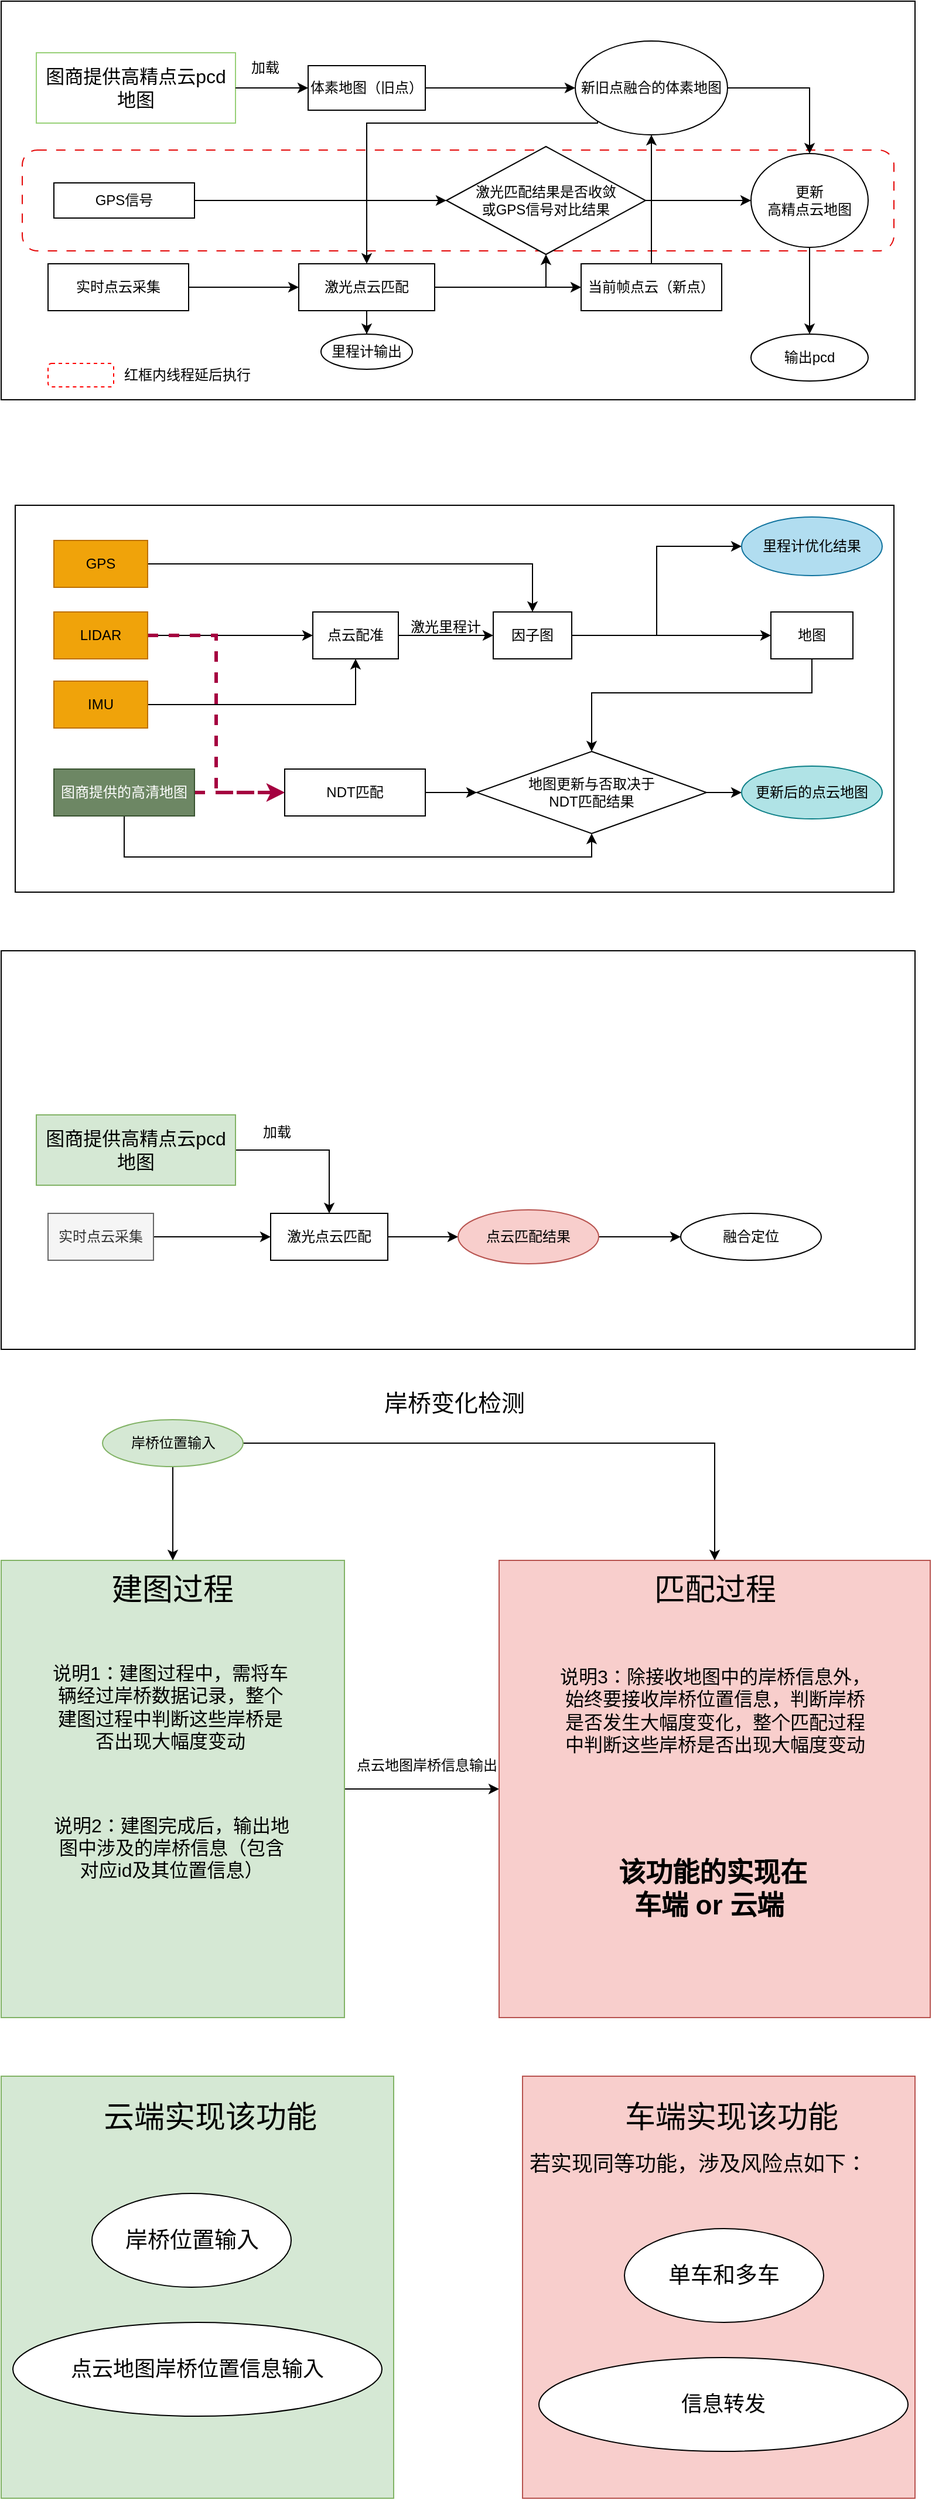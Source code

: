 <mxfile version="24.4.6" type="github">
  <diagram name="第 1 页" id="jgk6TLI41gFWQYQwitnz">
    <mxGraphModel dx="673" dy="803" grid="1" gridSize="10" guides="1" tooltips="1" connect="1" arrows="1" fold="1" page="1" pageScale="1" pageWidth="827" pageHeight="1169" math="0" shadow="0">
      <root>
        <mxCell id="0" />
        <mxCell id="1" parent="0" />
        <mxCell id="wMJG4W6XiPVDL9AXUNTD-142" value="" style="rounded=0;whiteSpace=wrap;html=1;" parent="1" vertex="1">
          <mxGeometry x="847" y="440" width="750" height="330" as="geometry" />
        </mxCell>
        <mxCell id="wMJG4W6XiPVDL9AXUNTD-46" value="" style="rounded=0;whiteSpace=wrap;html=1;" parent="1" vertex="1">
          <mxGeometry x="835" y="10" width="780" height="340" as="geometry" />
        </mxCell>
        <mxCell id="wMJG4W6XiPVDL9AXUNTD-97" value="" style="rounded=1;whiteSpace=wrap;html=1;dashed=1;dashPattern=8 8;strokeColor=#e40707;" parent="1" vertex="1">
          <mxGeometry x="853" y="137" width="744" height="86" as="geometry" />
        </mxCell>
        <mxCell id="wMJG4W6XiPVDL9AXUNTD-47" value="&lt;font style=&quot;font-size: 16px;&quot;&gt;图商提供高精点云pcd地图&lt;/font&gt;" style="rounded=0;whiteSpace=wrap;html=1;strokeColor=#97D077;" parent="1" vertex="1">
          <mxGeometry x="865" y="54" width="170" height="60" as="geometry" />
        </mxCell>
        <mxCell id="wMJG4W6XiPVDL9AXUNTD-54" style="edgeStyle=orthogonalEdgeStyle;rounded=0;orthogonalLoop=1;jettySize=auto;html=1;exitX=1;exitY=0.5;exitDx=0;exitDy=0;entryX=0;entryY=0.5;entryDx=0;entryDy=0;" parent="1" source="wMJG4W6XiPVDL9AXUNTD-49" target="wMJG4W6XiPVDL9AXUNTD-51" edge="1">
          <mxGeometry relative="1" as="geometry" />
        </mxCell>
        <mxCell id="wMJG4W6XiPVDL9AXUNTD-49" value="实时点云采集" style="rounded=0;whiteSpace=wrap;html=1;" parent="1" vertex="1">
          <mxGeometry x="875" y="234" width="120" height="40" as="geometry" />
        </mxCell>
        <mxCell id="wMJG4W6XiPVDL9AXUNTD-50" value="当前帧点云（新点）" style="rounded=0;whiteSpace=wrap;html=1;" parent="1" vertex="1">
          <mxGeometry x="1330" y="234" width="120" height="40" as="geometry" />
        </mxCell>
        <mxCell id="wMJG4W6XiPVDL9AXUNTD-57" style="edgeStyle=orthogonalEdgeStyle;rounded=0;orthogonalLoop=1;jettySize=auto;html=1;exitX=1;exitY=0.5;exitDx=0;exitDy=0;entryX=0;entryY=0.5;entryDx=0;entryDy=0;" parent="1" source="wMJG4W6XiPVDL9AXUNTD-51" target="wMJG4W6XiPVDL9AXUNTD-50" edge="1">
          <mxGeometry relative="1" as="geometry" />
        </mxCell>
        <mxCell id="wMJG4W6XiPVDL9AXUNTD-83" style="edgeStyle=orthogonalEdgeStyle;rounded=0;orthogonalLoop=1;jettySize=auto;html=1;entryX=0.5;entryY=1;entryDx=0;entryDy=0;" parent="1" source="wMJG4W6XiPVDL9AXUNTD-51" target="wMJG4W6XiPVDL9AXUNTD-69" edge="1">
          <mxGeometry relative="1" as="geometry">
            <mxPoint x="1285" y="224" as="targetPoint" />
          </mxGeometry>
        </mxCell>
        <mxCell id="wMJG4W6XiPVDL9AXUNTD-104" value="" style="edgeStyle=orthogonalEdgeStyle;rounded=0;orthogonalLoop=1;jettySize=auto;html=1;" parent="1" source="wMJG4W6XiPVDL9AXUNTD-51" target="wMJG4W6XiPVDL9AXUNTD-103" edge="1">
          <mxGeometry relative="1" as="geometry" />
        </mxCell>
        <mxCell id="wMJG4W6XiPVDL9AXUNTD-51" value="激光点云匹配" style="rounded=0;whiteSpace=wrap;html=1;" parent="1" vertex="1">
          <mxGeometry x="1089" y="234" width="116" height="40" as="geometry" />
        </mxCell>
        <mxCell id="wMJG4W6XiPVDL9AXUNTD-60" value="" style="endArrow=classic;html=1;rounded=0;exitX=1;exitY=0.5;exitDx=0;exitDy=0;" parent="1" source="wMJG4W6XiPVDL9AXUNTD-47" target="wMJG4W6XiPVDL9AXUNTD-61" edge="1">
          <mxGeometry width="50" height="50" relative="1" as="geometry">
            <mxPoint x="1110" y="14" as="sourcePoint" />
            <mxPoint x="1150" y="-56" as="targetPoint" />
          </mxGeometry>
        </mxCell>
        <mxCell id="wMJG4W6XiPVDL9AXUNTD-76" value="" style="edgeStyle=orthogonalEdgeStyle;rounded=0;orthogonalLoop=1;jettySize=auto;html=1;exitX=0;exitY=1;exitDx=0;exitDy=0;" parent="1" source="wMJG4W6XiPVDL9AXUNTD-78" target="wMJG4W6XiPVDL9AXUNTD-51" edge="1">
          <mxGeometry relative="1" as="geometry">
            <Array as="points">
              <mxPoint x="1344" y="114" />
              <mxPoint x="1147" y="114" />
            </Array>
          </mxGeometry>
        </mxCell>
        <mxCell id="wMJG4W6XiPVDL9AXUNTD-61" value="体素地图（旧点）" style="rounded=0;whiteSpace=wrap;html=1;" parent="1" vertex="1">
          <mxGeometry x="1097" y="65" width="100" height="38" as="geometry" />
        </mxCell>
        <mxCell id="wMJG4W6XiPVDL9AXUNTD-66" value="加载" style="text;html=1;align=center;verticalAlign=middle;resizable=0;points=[];autosize=1;strokeColor=none;fillColor=none;" parent="1" vertex="1">
          <mxGeometry x="1035" y="52" width="50" height="30" as="geometry" />
        </mxCell>
        <mxCell id="wMJG4W6XiPVDL9AXUNTD-72" style="edgeStyle=orthogonalEdgeStyle;rounded=0;orthogonalLoop=1;jettySize=auto;html=1;exitX=1;exitY=0.5;exitDx=0;exitDy=0;entryX=0;entryY=0.5;entryDx=0;entryDy=0;" parent="1" source="wMJG4W6XiPVDL9AXUNTD-67" target="wMJG4W6XiPVDL9AXUNTD-69" edge="1">
          <mxGeometry relative="1" as="geometry" />
        </mxCell>
        <mxCell id="wMJG4W6XiPVDL9AXUNTD-67" value="GPS信号" style="rounded=0;whiteSpace=wrap;html=1;" parent="1" vertex="1">
          <mxGeometry x="880" y="165" width="120" height="30" as="geometry" />
        </mxCell>
        <mxCell id="wMJG4W6XiPVDL9AXUNTD-68" value="" style="endArrow=classic;html=1;rounded=0;exitX=0.5;exitY=0;exitDx=0;exitDy=0;entryX=0.5;entryY=1;entryDx=0;entryDy=0;" parent="1" source="wMJG4W6XiPVDL9AXUNTD-50" target="wMJG4W6XiPVDL9AXUNTD-78" edge="1">
          <mxGeometry width="50" height="50" relative="1" as="geometry">
            <mxPoint x="1095" y="184" as="sourcePoint" />
            <mxPoint x="1345" y="184" as="targetPoint" />
          </mxGeometry>
        </mxCell>
        <mxCell id="wMJG4W6XiPVDL9AXUNTD-87" style="edgeStyle=orthogonalEdgeStyle;rounded=0;orthogonalLoop=1;jettySize=auto;html=1;" parent="1" source="wMJG4W6XiPVDL9AXUNTD-69" target="wMJG4W6XiPVDL9AXUNTD-88" edge="1">
          <mxGeometry relative="1" as="geometry">
            <mxPoint x="1475" y="180" as="targetPoint" />
          </mxGeometry>
        </mxCell>
        <mxCell id="wMJG4W6XiPVDL9AXUNTD-69" value="激光匹配结果是否收敛&lt;br&gt;或GPS信号对比结果" style="rhombus;whiteSpace=wrap;html=1;" parent="1" vertex="1">
          <mxGeometry x="1215" y="134" width="170" height="92" as="geometry" />
        </mxCell>
        <mxCell id="wMJG4W6XiPVDL9AXUNTD-79" value="" style="endArrow=classic;html=1;rounded=0;entryX=0;entryY=0.5;entryDx=0;entryDy=0;exitX=1;exitY=0.5;exitDx=0;exitDy=0;" parent="1" source="wMJG4W6XiPVDL9AXUNTD-61" target="wMJG4W6XiPVDL9AXUNTD-78" edge="1">
          <mxGeometry width="50" height="50" relative="1" as="geometry">
            <mxPoint x="1199" y="84" as="sourcePoint" />
            <mxPoint x="1405" y="84" as="targetPoint" />
          </mxGeometry>
        </mxCell>
        <mxCell id="wMJG4W6XiPVDL9AXUNTD-90" style="edgeStyle=orthogonalEdgeStyle;rounded=0;orthogonalLoop=1;jettySize=auto;html=1;entryX=0.5;entryY=0;entryDx=0;entryDy=0;" parent="1" source="wMJG4W6XiPVDL9AXUNTD-78" target="wMJG4W6XiPVDL9AXUNTD-88" edge="1">
          <mxGeometry relative="1" as="geometry" />
        </mxCell>
        <mxCell id="wMJG4W6XiPVDL9AXUNTD-78" value="新旧点融合的体素地图" style="ellipse;whiteSpace=wrap;html=1;" parent="1" vertex="1">
          <mxGeometry x="1325" y="44" width="130" height="80" as="geometry" />
        </mxCell>
        <mxCell id="wMJG4W6XiPVDL9AXUNTD-92" value="" style="edgeStyle=orthogonalEdgeStyle;rounded=0;orthogonalLoop=1;jettySize=auto;html=1;" parent="1" source="wMJG4W6XiPVDL9AXUNTD-88" target="wMJG4W6XiPVDL9AXUNTD-91" edge="1">
          <mxGeometry relative="1" as="geometry" />
        </mxCell>
        <mxCell id="wMJG4W6XiPVDL9AXUNTD-88" value="更新&lt;br&gt;高精点云地图" style="ellipse;whiteSpace=wrap;html=1;" parent="1" vertex="1">
          <mxGeometry x="1475" y="140" width="100" height="80" as="geometry" />
        </mxCell>
        <mxCell id="wMJG4W6XiPVDL9AXUNTD-91" value="输出pcd" style="ellipse;whiteSpace=wrap;html=1;" parent="1" vertex="1">
          <mxGeometry x="1475" y="294" width="100" height="40" as="geometry" />
        </mxCell>
        <mxCell id="wMJG4W6XiPVDL9AXUNTD-98" value="" style="rounded=1;whiteSpace=wrap;html=1;dashed=1;strokeColor=#FF0000;" parent="1" vertex="1">
          <mxGeometry x="875" y="319" width="56" height="20" as="geometry" />
        </mxCell>
        <mxCell id="wMJG4W6XiPVDL9AXUNTD-99" value="红框内线程延后执行" style="text;html=1;strokeColor=none;fillColor=none;align=center;verticalAlign=middle;whiteSpace=wrap;rounded=0;" parent="1" vertex="1">
          <mxGeometry x="935" y="314" width="118" height="30" as="geometry" />
        </mxCell>
        <mxCell id="wMJG4W6XiPVDL9AXUNTD-103" value="里程计输出" style="ellipse;whiteSpace=wrap;html=1;" parent="1" vertex="1">
          <mxGeometry x="1108" y="294" width="78" height="30" as="geometry" />
        </mxCell>
        <mxCell id="wMJG4W6XiPVDL9AXUNTD-113" style="edgeStyle=orthogonalEdgeStyle;rounded=0;orthogonalLoop=1;jettySize=auto;html=1;" parent="1" source="wMJG4W6XiPVDL9AXUNTD-105" target="wMJG4W6XiPVDL9AXUNTD-111" edge="1">
          <mxGeometry relative="1" as="geometry" />
        </mxCell>
        <mxCell id="wMJG4W6XiPVDL9AXUNTD-105" value="GPS" style="rounded=0;whiteSpace=wrap;html=1;fillColor=#f0a30a;fontColor=#000000;strokeColor=#BD7000;" parent="1" vertex="1">
          <mxGeometry x="880" y="470" width="80" height="40" as="geometry" />
        </mxCell>
        <mxCell id="wMJG4W6XiPVDL9AXUNTD-109" style="edgeStyle=orthogonalEdgeStyle;rounded=0;orthogonalLoop=1;jettySize=auto;html=1;exitX=1;exitY=0.5;exitDx=0;exitDy=0;entryX=0;entryY=0.5;entryDx=0;entryDy=0;" parent="1" source="wMJG4W6XiPVDL9AXUNTD-106" target="wMJG4W6XiPVDL9AXUNTD-108" edge="1">
          <mxGeometry relative="1" as="geometry" />
        </mxCell>
        <mxCell id="wMJG4W6XiPVDL9AXUNTD-146" style="edgeStyle=orthogonalEdgeStyle;rounded=0;orthogonalLoop=1;jettySize=auto;html=1;entryX=0;entryY=0.5;entryDx=0;entryDy=0;strokeColor=#A50040;fillColor=#d80073;dashed=1;strokeWidth=3;" parent="1" source="wMJG4W6XiPVDL9AXUNTD-106" target="wMJG4W6XiPVDL9AXUNTD-117" edge="1">
          <mxGeometry relative="1" as="geometry" />
        </mxCell>
        <mxCell id="wMJG4W6XiPVDL9AXUNTD-106" value="LIDAR" style="rounded=0;whiteSpace=wrap;html=1;fillColor=#f0a30a;fontColor=#000000;strokeColor=#BD7000;" parent="1" vertex="1">
          <mxGeometry x="880" y="531" width="80" height="40" as="geometry" />
        </mxCell>
        <mxCell id="wMJG4W6XiPVDL9AXUNTD-112" style="edgeStyle=orthogonalEdgeStyle;rounded=0;orthogonalLoop=1;jettySize=auto;html=1;" parent="1" source="wMJG4W6XiPVDL9AXUNTD-107" target="wMJG4W6XiPVDL9AXUNTD-108" edge="1">
          <mxGeometry relative="1" as="geometry" />
        </mxCell>
        <mxCell id="wMJG4W6XiPVDL9AXUNTD-107" value="IMU" style="rounded=0;whiteSpace=wrap;html=1;fillColor=#f0a30a;fontColor=#000000;strokeColor=#BD7000;" parent="1" vertex="1">
          <mxGeometry x="880" y="590" width="80" height="40" as="geometry" />
        </mxCell>
        <mxCell id="wMJG4W6XiPVDL9AXUNTD-114" style="edgeStyle=orthogonalEdgeStyle;rounded=0;orthogonalLoop=1;jettySize=auto;html=1;exitX=1;exitY=0.5;exitDx=0;exitDy=0;entryX=0;entryY=0.5;entryDx=0;entryDy=0;" parent="1" source="wMJG4W6XiPVDL9AXUNTD-108" target="wMJG4W6XiPVDL9AXUNTD-111" edge="1">
          <mxGeometry relative="1" as="geometry" />
        </mxCell>
        <mxCell id="wMJG4W6XiPVDL9AXUNTD-108" value="点云配准" style="whiteSpace=wrap;html=1;movable=1;resizable=1;rotatable=1;deletable=1;editable=1;locked=0;connectable=1;" parent="1" vertex="1">
          <mxGeometry x="1101" y="531" width="73" height="40" as="geometry" />
        </mxCell>
        <mxCell id="wMJG4W6XiPVDL9AXUNTD-120" value="" style="edgeStyle=orthogonalEdgeStyle;rounded=0;orthogonalLoop=1;jettySize=auto;html=1;" parent="1" source="wMJG4W6XiPVDL9AXUNTD-111" target="wMJG4W6XiPVDL9AXUNTD-119" edge="1">
          <mxGeometry relative="1" as="geometry" />
        </mxCell>
        <mxCell id="wMJG4W6XiPVDL9AXUNTD-141" style="edgeStyle=orthogonalEdgeStyle;rounded=0;orthogonalLoop=1;jettySize=auto;html=1;entryX=0;entryY=0.5;entryDx=0;entryDy=0;" parent="1" source="wMJG4W6XiPVDL9AXUNTD-111" target="wMJG4W6XiPVDL9AXUNTD-143" edge="1">
          <mxGeometry relative="1" as="geometry">
            <mxPoint x="1492" y="490" as="targetPoint" />
          </mxGeometry>
        </mxCell>
        <mxCell id="wMJG4W6XiPVDL9AXUNTD-111" value="因子图" style="rounded=0;whiteSpace=wrap;html=1;" parent="1" vertex="1">
          <mxGeometry x="1255" y="531" width="67" height="40" as="geometry" />
        </mxCell>
        <mxCell id="wMJG4W6XiPVDL9AXUNTD-115" value="激光里程计" style="text;html=1;align=center;verticalAlign=middle;resizable=0;points=[];autosize=1;strokeColor=none;fillColor=none;" parent="1" vertex="1">
          <mxGeometry x="1174" y="529" width="80" height="30" as="geometry" />
        </mxCell>
        <mxCell id="wMJG4W6XiPVDL9AXUNTD-129" value="" style="edgeStyle=orthogonalEdgeStyle;rounded=0;orthogonalLoop=1;jettySize=auto;html=1;strokeColor=#A50040;fillColor=#d80073;dashed=1;strokeWidth=3;" parent="1" source="wMJG4W6XiPVDL9AXUNTD-116" target="wMJG4W6XiPVDL9AXUNTD-117" edge="1">
          <mxGeometry relative="1" as="geometry" />
        </mxCell>
        <mxCell id="wMJG4W6XiPVDL9AXUNTD-139" style="edgeStyle=orthogonalEdgeStyle;rounded=0;orthogonalLoop=1;jettySize=auto;html=1;entryX=0.5;entryY=1;entryDx=0;entryDy=0;" parent="1" source="wMJG4W6XiPVDL9AXUNTD-116" target="wMJG4W6XiPVDL9AXUNTD-131" edge="1">
          <mxGeometry relative="1" as="geometry">
            <Array as="points">
              <mxPoint x="940" y="740" />
              <mxPoint x="1339" y="740" />
            </Array>
          </mxGeometry>
        </mxCell>
        <mxCell id="wMJG4W6XiPVDL9AXUNTD-116" value="图商提供的高清地图" style="rounded=0;whiteSpace=wrap;html=1;fillColor=#6d8764;fontColor=#ffffff;strokeColor=#3A5431;" parent="1" vertex="1">
          <mxGeometry x="880" y="665" width="120" height="40" as="geometry" />
        </mxCell>
        <mxCell id="wMJG4W6XiPVDL9AXUNTD-133" style="edgeStyle=orthogonalEdgeStyle;rounded=0;orthogonalLoop=1;jettySize=auto;html=1;entryX=0;entryY=0.5;entryDx=0;entryDy=0;" parent="1" source="wMJG4W6XiPVDL9AXUNTD-117" target="wMJG4W6XiPVDL9AXUNTD-131" edge="1">
          <mxGeometry relative="1" as="geometry" />
        </mxCell>
        <mxCell id="wMJG4W6XiPVDL9AXUNTD-117" value="NDT匹配" style="rounded=0;whiteSpace=wrap;html=1;" parent="1" vertex="1">
          <mxGeometry x="1077" y="665" width="120" height="40" as="geometry" />
        </mxCell>
        <mxCell id="wMJG4W6XiPVDL9AXUNTD-137" style="edgeStyle=orthogonalEdgeStyle;rounded=0;orthogonalLoop=1;jettySize=auto;html=1;entryX=0.5;entryY=0;entryDx=0;entryDy=0;" parent="1" source="wMJG4W6XiPVDL9AXUNTD-119" target="wMJG4W6XiPVDL9AXUNTD-131" edge="1">
          <mxGeometry relative="1" as="geometry">
            <Array as="points">
              <mxPoint x="1527" y="600" />
              <mxPoint x="1339" y="600" />
            </Array>
          </mxGeometry>
        </mxCell>
        <mxCell id="wMJG4W6XiPVDL9AXUNTD-119" value="地图" style="rounded=0;whiteSpace=wrap;html=1;" parent="1" vertex="1">
          <mxGeometry x="1492" y="531" width="70" height="40" as="geometry" />
        </mxCell>
        <mxCell id="wMJG4W6XiPVDL9AXUNTD-145" value="" style="edgeStyle=orthogonalEdgeStyle;rounded=0;orthogonalLoop=1;jettySize=auto;html=1;" parent="1" source="wMJG4W6XiPVDL9AXUNTD-131" target="wMJG4W6XiPVDL9AXUNTD-144" edge="1">
          <mxGeometry relative="1" as="geometry" />
        </mxCell>
        <mxCell id="wMJG4W6XiPVDL9AXUNTD-131" value="地图更新与否取决于&lt;br&gt;NDT匹配结果" style="rhombus;whiteSpace=wrap;html=1;" parent="1" vertex="1">
          <mxGeometry x="1241" y="650" width="196" height="70" as="geometry" />
        </mxCell>
        <mxCell id="wMJG4W6XiPVDL9AXUNTD-143" value="里程计优化结果" style="ellipse;whiteSpace=wrap;html=1;fillColor=#b1ddf0;strokeColor=#10739e;" parent="1" vertex="1">
          <mxGeometry x="1467" y="450" width="120" height="50" as="geometry" />
        </mxCell>
        <mxCell id="wMJG4W6XiPVDL9AXUNTD-144" value="更新后的点云地图" style="ellipse;whiteSpace=wrap;html=1;fillColor=#b0e3e6;strokeColor=#0e8088;" parent="1" vertex="1">
          <mxGeometry x="1467" y="662.5" width="120" height="45" as="geometry" />
        </mxCell>
        <mxCell id="LvPCP1mISs3mfpXkRBbp-1" value="" style="rounded=0;whiteSpace=wrap;html=1;" parent="1" vertex="1">
          <mxGeometry x="835" y="820" width="780" height="340" as="geometry" />
        </mxCell>
        <mxCell id="LvPCP1mISs3mfpXkRBbp-33" style="edgeStyle=orthogonalEdgeStyle;rounded=0;orthogonalLoop=1;jettySize=auto;html=1;exitX=1;exitY=0.5;exitDx=0;exitDy=0;entryX=0.5;entryY=0;entryDx=0;entryDy=0;" parent="1" source="LvPCP1mISs3mfpXkRBbp-3" target="LvPCP1mISs3mfpXkRBbp-10" edge="1">
          <mxGeometry relative="1" as="geometry" />
        </mxCell>
        <mxCell id="LvPCP1mISs3mfpXkRBbp-3" value="&lt;font style=&quot;font-size: 16px;&quot;&gt;图商提供高精点云pcd地图&lt;/font&gt;" style="rounded=0;whiteSpace=wrap;html=1;strokeColor=#82b366;fillColor=#d5e8d4;" parent="1" vertex="1">
          <mxGeometry x="865" y="960" width="170" height="60" as="geometry" />
        </mxCell>
        <mxCell id="LvPCP1mISs3mfpXkRBbp-4" style="edgeStyle=orthogonalEdgeStyle;rounded=0;orthogonalLoop=1;jettySize=auto;html=1;exitX=1;exitY=0.5;exitDx=0;exitDy=0;entryX=0;entryY=0.5;entryDx=0;entryDy=0;" parent="1" source="LvPCP1mISs3mfpXkRBbp-5" target="LvPCP1mISs3mfpXkRBbp-10" edge="1">
          <mxGeometry relative="1" as="geometry" />
        </mxCell>
        <mxCell id="LvPCP1mISs3mfpXkRBbp-5" value="实时点云采集" style="rounded=0;whiteSpace=wrap;html=1;fillColor=#f5f5f5;fontColor=#333333;strokeColor=#666666;" parent="1" vertex="1">
          <mxGeometry x="875" y="1044" width="90" height="40" as="geometry" />
        </mxCell>
        <mxCell id="LvPCP1mISs3mfpXkRBbp-31" value="" style="edgeStyle=orthogonalEdgeStyle;rounded=0;orthogonalLoop=1;jettySize=auto;html=1;" parent="1" source="LvPCP1mISs3mfpXkRBbp-10" target="LvPCP1mISs3mfpXkRBbp-30" edge="1">
          <mxGeometry relative="1" as="geometry" />
        </mxCell>
        <mxCell id="LvPCP1mISs3mfpXkRBbp-10" value="激光点云匹配" style="rounded=0;whiteSpace=wrap;html=1;" parent="1" vertex="1">
          <mxGeometry x="1065" y="1044" width="100" height="40" as="geometry" />
        </mxCell>
        <mxCell id="LvPCP1mISs3mfpXkRBbp-14" value="加载" style="text;html=1;align=center;verticalAlign=middle;resizable=0;points=[];autosize=1;strokeColor=none;fillColor=none;" parent="1" vertex="1">
          <mxGeometry x="1045" y="960" width="50" height="30" as="geometry" />
        </mxCell>
        <mxCell id="LvPCP1mISs3mfpXkRBbp-34" value="" style="edgeStyle=orthogonalEdgeStyle;rounded=0;orthogonalLoop=1;jettySize=auto;html=1;" parent="1" source="LvPCP1mISs3mfpXkRBbp-30" target="LvPCP1mISs3mfpXkRBbp-32" edge="1">
          <mxGeometry relative="1" as="geometry" />
        </mxCell>
        <mxCell id="LvPCP1mISs3mfpXkRBbp-30" value="点云匹配结果" style="ellipse;whiteSpace=wrap;html=1;fillColor=#f8cecc;strokeColor=#b85450;" parent="1" vertex="1">
          <mxGeometry x="1225" y="1041" width="120" height="46" as="geometry" />
        </mxCell>
        <mxCell id="LvPCP1mISs3mfpXkRBbp-32" value="融合定位" style="ellipse;whiteSpace=wrap;html=1;" parent="1" vertex="1">
          <mxGeometry x="1415" y="1044" width="120" height="40" as="geometry" />
        </mxCell>
        <mxCell id="V4BnP03uMcus3ixBciyZ-2" value="岸桥变化检测" style="text;html=1;align=center;verticalAlign=middle;whiteSpace=wrap;rounded=0;fontSize=20;" vertex="1" parent="1">
          <mxGeometry x="1152" y="1190" width="140" height="30" as="geometry" />
        </mxCell>
        <mxCell id="V4BnP03uMcus3ixBciyZ-14" style="edgeStyle=orthogonalEdgeStyle;rounded=0;orthogonalLoop=1;jettySize=auto;html=1;exitX=1;exitY=0.5;exitDx=0;exitDy=0;entryX=0;entryY=0.5;entryDx=0;entryDy=0;" edge="1" parent="1" source="V4BnP03uMcus3ixBciyZ-4" target="V4BnP03uMcus3ixBciyZ-5">
          <mxGeometry relative="1" as="geometry" />
        </mxCell>
        <mxCell id="V4BnP03uMcus3ixBciyZ-4" value="" style="rounded=0;whiteSpace=wrap;html=1;fillColor=#d5e8d4;strokeColor=#82b366;" vertex="1" parent="1">
          <mxGeometry x="835" y="1340" width="293" height="390" as="geometry" />
        </mxCell>
        <mxCell id="V4BnP03uMcus3ixBciyZ-5" value="" style="rounded=0;whiteSpace=wrap;html=1;fillColor=#f8cecc;strokeColor=#b85450;" vertex="1" parent="1">
          <mxGeometry x="1260" y="1340" width="368" height="390" as="geometry" />
        </mxCell>
        <mxCell id="V4BnP03uMcus3ixBciyZ-9" style="edgeStyle=orthogonalEdgeStyle;rounded=0;orthogonalLoop=1;jettySize=auto;html=1;entryX=0.5;entryY=0;entryDx=0;entryDy=0;" edge="1" parent="1" source="V4BnP03uMcus3ixBciyZ-6" target="V4BnP03uMcus3ixBciyZ-4">
          <mxGeometry relative="1" as="geometry" />
        </mxCell>
        <mxCell id="V4BnP03uMcus3ixBciyZ-10" style="edgeStyle=orthogonalEdgeStyle;rounded=0;orthogonalLoop=1;jettySize=auto;html=1;exitX=1;exitY=0.5;exitDx=0;exitDy=0;entryX=0.5;entryY=0;entryDx=0;entryDy=0;" edge="1" parent="1" source="V4BnP03uMcus3ixBciyZ-6" target="V4BnP03uMcus3ixBciyZ-5">
          <mxGeometry relative="1" as="geometry" />
        </mxCell>
        <mxCell id="V4BnP03uMcus3ixBciyZ-6" value="岸桥位置输入" style="ellipse;whiteSpace=wrap;html=1;fillColor=#d5e8d4;strokeColor=#82b366;" vertex="1" parent="1">
          <mxGeometry x="921.5" y="1220" width="120" height="40" as="geometry" />
        </mxCell>
        <mxCell id="V4BnP03uMcus3ixBciyZ-7" value="建图过程" style="text;html=1;align=center;verticalAlign=middle;whiteSpace=wrap;rounded=0;fontSize=26;" vertex="1" parent="1">
          <mxGeometry x="907.25" y="1350" width="148.5" height="30" as="geometry" />
        </mxCell>
        <mxCell id="V4BnP03uMcus3ixBciyZ-8" value="匹配过程" style="text;html=1;align=center;verticalAlign=middle;whiteSpace=wrap;rounded=0;fontSize=26;" vertex="1" parent="1">
          <mxGeometry x="1386.5" y="1350" width="115" height="30" as="geometry" />
        </mxCell>
        <mxCell id="V4BnP03uMcus3ixBciyZ-12" value="说明1：建图过程中，需将车辆经过岸桥数据记录，整个建图过程中判断这些岸桥是否出现大幅度变动" style="text;html=1;align=center;verticalAlign=middle;whiteSpace=wrap;rounded=0;fontSize=16;" vertex="1" parent="1">
          <mxGeometry x="875" y="1410" width="209" height="110" as="geometry" />
        </mxCell>
        <mxCell id="V4BnP03uMcus3ixBciyZ-13" value="说明2：建图完成后，输出地图中涉及的岸桥信息（包含对应id及其位置信息）" style="text;html=1;align=center;verticalAlign=middle;whiteSpace=wrap;rounded=0;fontSize=16;" vertex="1" parent="1">
          <mxGeometry x="876" y="1530" width="209" height="110" as="geometry" />
        </mxCell>
        <mxCell id="V4BnP03uMcus3ixBciyZ-15" value="点云地图岸桥信息输出" style="text;html=1;align=center;verticalAlign=middle;resizable=0;points=[];autosize=1;strokeColor=none;fillColor=none;" vertex="1" parent="1">
          <mxGeometry x="1128" y="1500" width="140" height="30" as="geometry" />
        </mxCell>
        <mxCell id="V4BnP03uMcus3ixBciyZ-17" value="说明3：除接收地图中的岸桥信息外，始终要接收岸桥位置信息，判断岸桥是否发生大幅度变化，整个匹配过程中判断这些岸桥是否出现大幅度变动" style="text;html=1;align=center;verticalAlign=middle;whiteSpace=wrap;rounded=0;fontSize=16;" vertex="1" parent="1">
          <mxGeometry x="1308.75" y="1395" width="270.5" height="145" as="geometry" />
        </mxCell>
        <mxCell id="V4BnP03uMcus3ixBciyZ-19" value="&lt;b&gt;该功能的实现在车端 or 云端&amp;nbsp;&lt;/b&gt;" style="text;html=1;align=center;verticalAlign=middle;whiteSpace=wrap;rounded=0;fontSize=23;" vertex="1" parent="1">
          <mxGeometry x="1350" y="1590" width="185" height="60" as="geometry" />
        </mxCell>
        <mxCell id="V4BnP03uMcus3ixBciyZ-21" value="" style="rounded=0;whiteSpace=wrap;html=1;fillColor=#d5e8d4;strokeColor=#82b366;" vertex="1" parent="1">
          <mxGeometry x="835" y="1780" width="335" height="360" as="geometry" />
        </mxCell>
        <mxCell id="V4BnP03uMcus3ixBciyZ-22" value="云端实现该功能" style="text;html=1;align=center;verticalAlign=middle;whiteSpace=wrap;rounded=0;fontSize=26;" vertex="1" parent="1">
          <mxGeometry x="910" y="1800" width="207" height="30" as="geometry" />
        </mxCell>
        <mxCell id="V4BnP03uMcus3ixBciyZ-23" value="岸桥位置输入" style="ellipse;whiteSpace=wrap;html=1;fontSize=19;" vertex="1" parent="1">
          <mxGeometry x="912.5" y="1880" width="170" height="80" as="geometry" />
        </mxCell>
        <mxCell id="V4BnP03uMcus3ixBciyZ-27" value="&lt;font style=&quot;font-size: 18px;&quot;&gt;点云地图岸桥位置信息输入&lt;/font&gt;" style="ellipse;whiteSpace=wrap;html=1;" vertex="1" parent="1">
          <mxGeometry x="845" y="1990" width="315" height="80" as="geometry" />
        </mxCell>
        <mxCell id="V4BnP03uMcus3ixBciyZ-28" value="" style="rounded=0;whiteSpace=wrap;html=1;fillColor=#f8cecc;strokeColor=#b85450;" vertex="1" parent="1">
          <mxGeometry x="1280" y="1780" width="335" height="360" as="geometry" />
        </mxCell>
        <mxCell id="V4BnP03uMcus3ixBciyZ-29" value="车端实现该功能" style="text;html=1;align=center;verticalAlign=middle;whiteSpace=wrap;rounded=0;fontSize=26;" vertex="1" parent="1">
          <mxGeometry x="1355" y="1800" width="207" height="30" as="geometry" />
        </mxCell>
        <mxCell id="V4BnP03uMcus3ixBciyZ-30" value="单车和多车" style="ellipse;whiteSpace=wrap;html=1;fontSize=19;" vertex="1" parent="1">
          <mxGeometry x="1367" y="1910" width="170" height="80" as="geometry" />
        </mxCell>
        <mxCell id="V4BnP03uMcus3ixBciyZ-31" value="&lt;span style=&quot;font-size: 18px;&quot;&gt;信息转发&lt;/span&gt;" style="ellipse;whiteSpace=wrap;html=1;" vertex="1" parent="1">
          <mxGeometry x="1294" y="2020" width="315" height="80" as="geometry" />
        </mxCell>
        <mxCell id="V4BnP03uMcus3ixBciyZ-34" value="&lt;font style=&quot;font-size: 18px;&quot;&gt;若实现同等功能，涉及风险点如下：&lt;/font&gt;" style="text;html=1;align=center;verticalAlign=middle;whiteSpace=wrap;rounded=0;" vertex="1" parent="1">
          <mxGeometry x="1264" y="1840" width="331.5" height="30" as="geometry" />
        </mxCell>
      </root>
    </mxGraphModel>
  </diagram>
</mxfile>
